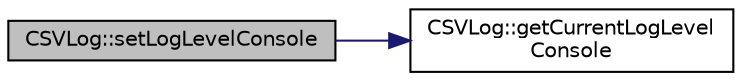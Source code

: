 digraph "CSVLog::setLogLevelConsole"
{
 // LATEX_PDF_SIZE
  edge [fontname="Helvetica",fontsize="10",labelfontname="Helvetica",labelfontsize="10"];
  node [fontname="Helvetica",fontsize="10",shape=record];
  rankdir="LR";
  Node1 [label="CSVLog::setLogLevelConsole",height=0.2,width=0.4,color="black", fillcolor="grey75", style="filled", fontcolor="black",tooltip="set log level only for console"];
  Node1 -> Node2 [color="midnightblue",fontsize="10",style="solid",fontname="Helvetica"];
  Node2 [label="CSVLog::getCurrentLogLevel\lConsole",height=0.2,width=0.4,color="black", fillcolor="white", style="filled",URL="$classCSVLog.html#a47d43c15cebd3ca90ea42c40a6ca2dd9",tooltip="get current log level for console log"];
}
